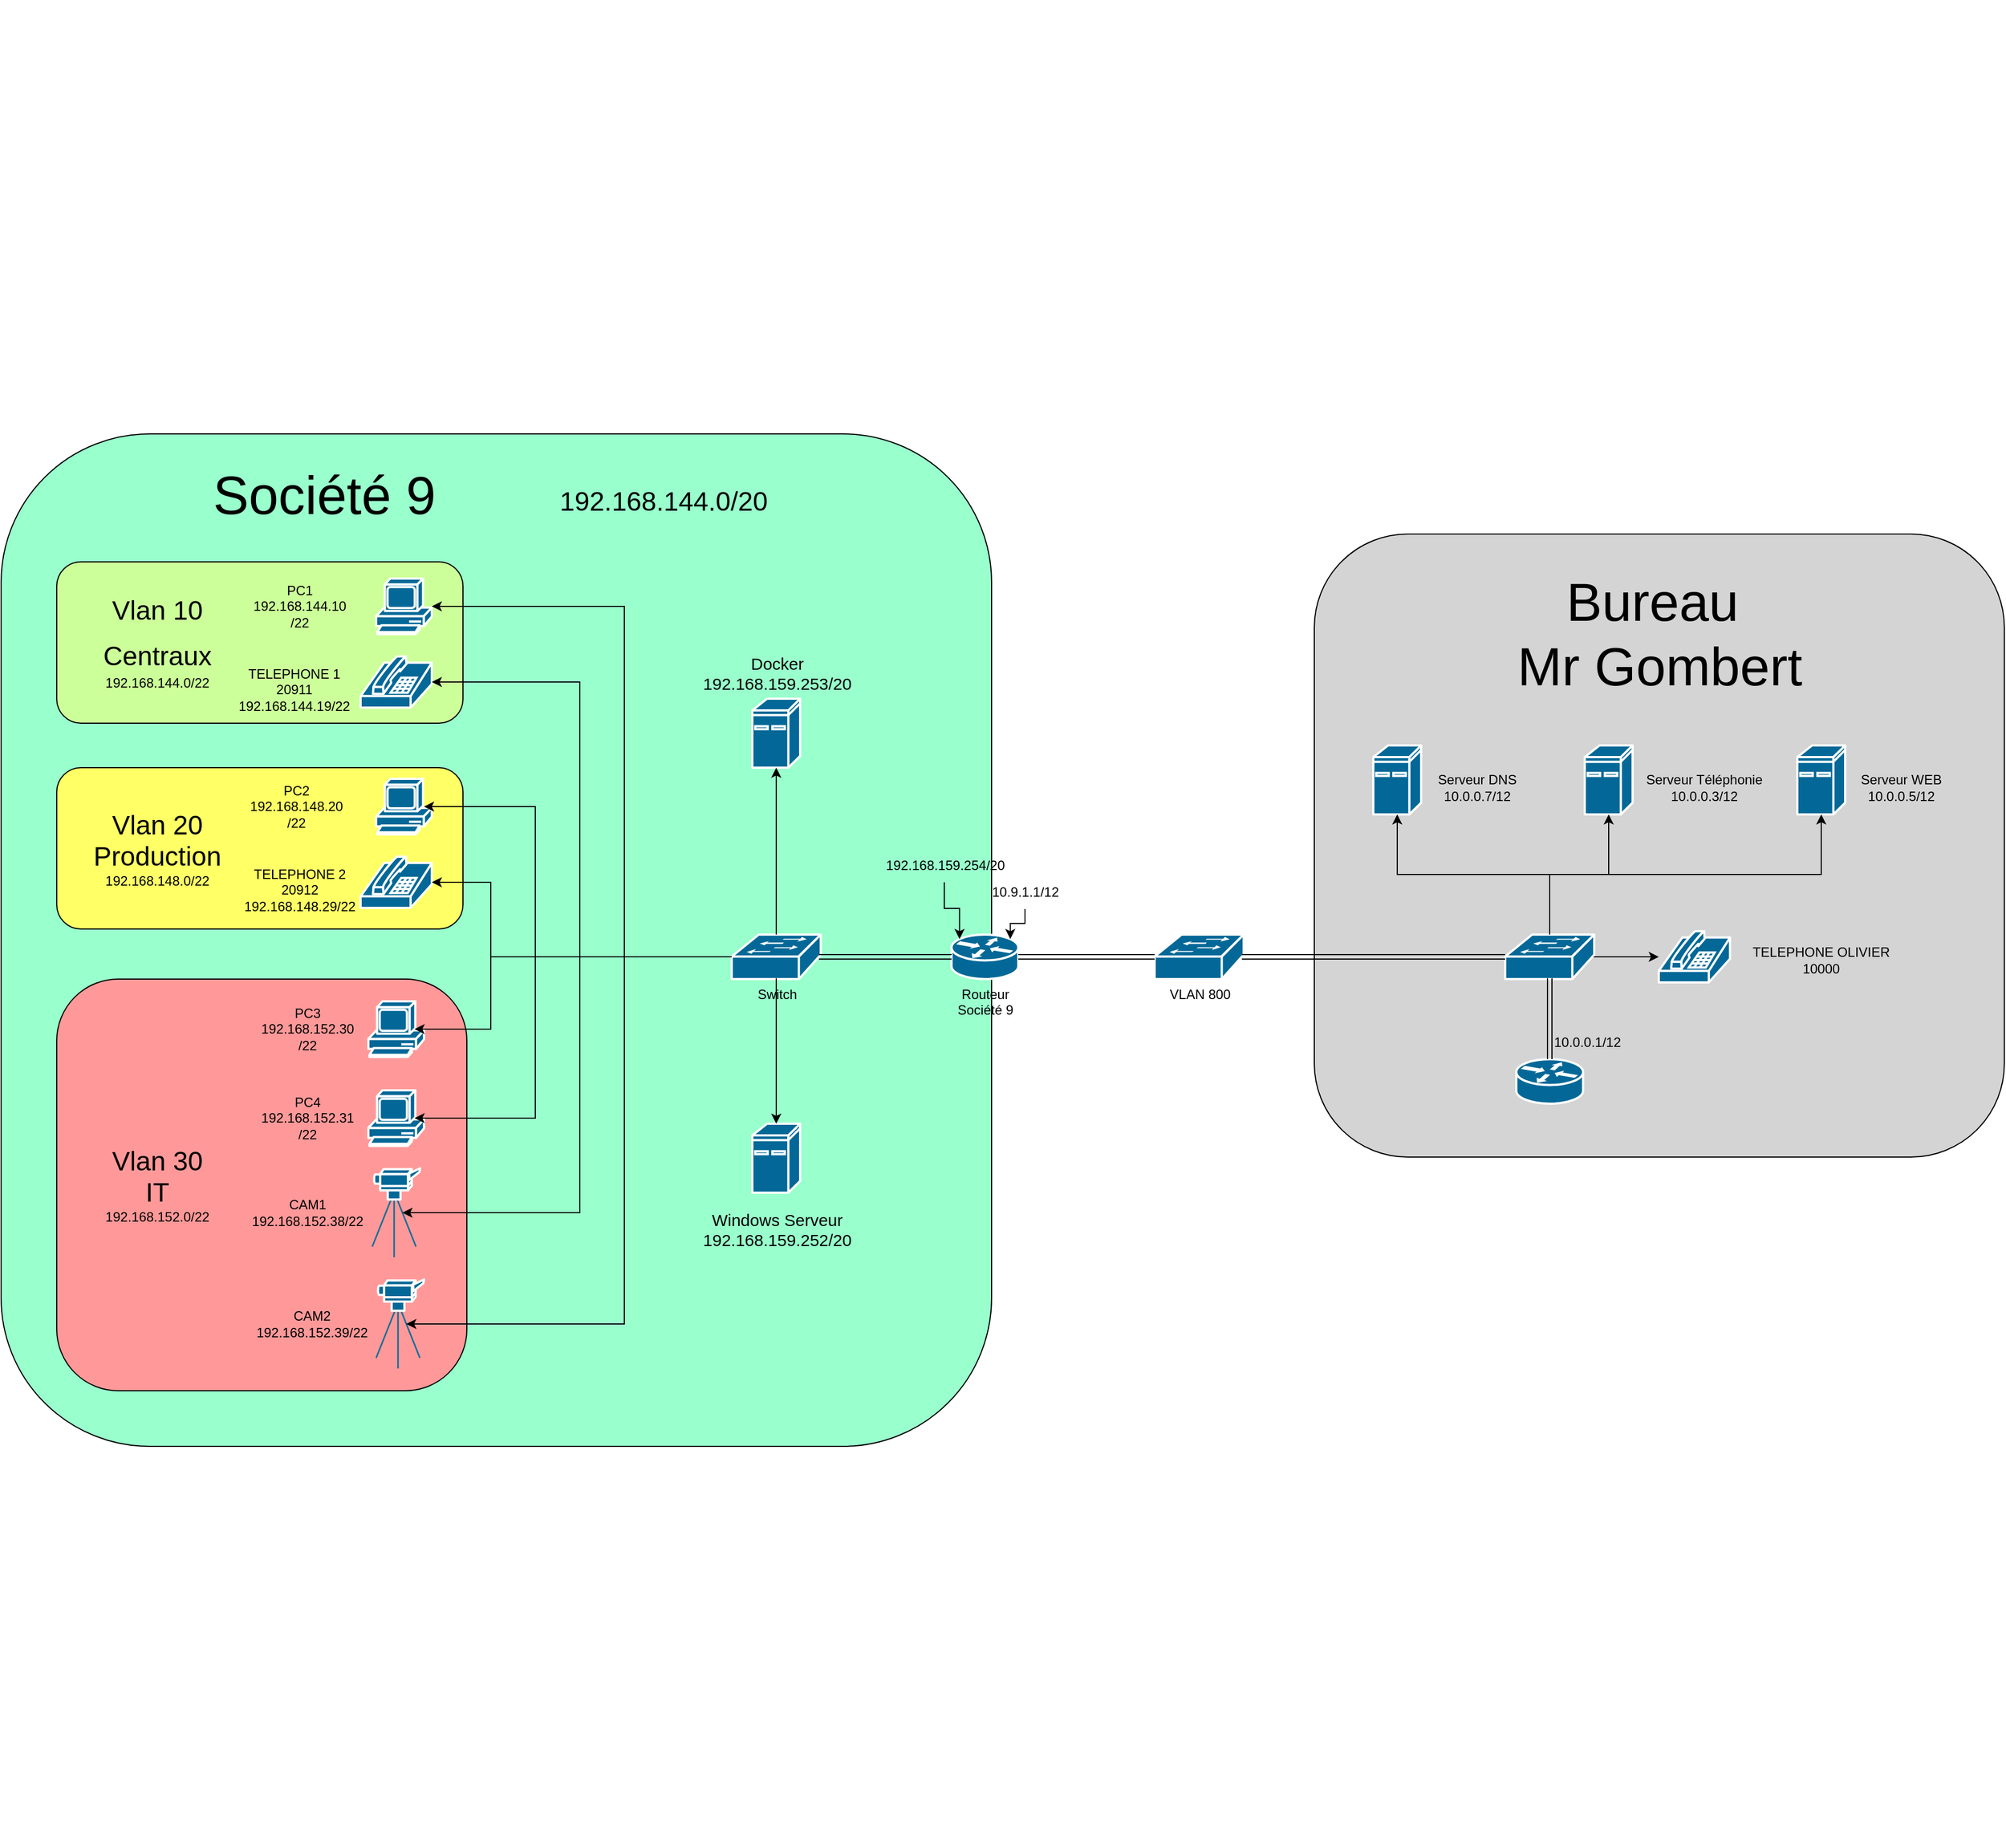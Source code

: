 <mxfile version="25.0.3">
  <diagram name="Page-1" id="y72gYe9J5ZY6ktHnv_U3">
    <mxGraphModel dx="2228" dy="1226" grid="1" gridSize="10" guides="1" tooltips="1" connect="1" arrows="1" fold="1" page="1" pageScale="1" pageWidth="827" pageHeight="1169" math="0" shadow="0">
      <root>
        <mxCell id="0" />
        <mxCell id="1" parent="0" />
        <mxCell id="qi6nT5oTFo0Qq21U-sMt-1" value="&amp;nbsp;" style="rounded=1;whiteSpace=wrap;html=1;fillColor=#D4D4D4;" vertex="1" parent="1">
          <mxGeometry x="1740" y="1400" width="620" height="560" as="geometry" />
        </mxCell>
        <mxCell id="qi6nT5oTFo0Qq21U-sMt-2" value="&amp;nbsp;" style="rounded=1;whiteSpace=wrap;html=1;fillColor=#99FFCC;" vertex="1" parent="1">
          <mxGeometry x="560" y="1310" width="890" height="910" as="geometry" />
        </mxCell>
        <mxCell id="qi6nT5oTFo0Qq21U-sMt-3" value="" style="rounded=1;whiteSpace=wrap;html=1;fillColor=#FF9999;" vertex="1" parent="1">
          <mxGeometry x="610" y="1800" width="368.5" height="370" as="geometry" />
        </mxCell>
        <mxCell id="qi6nT5oTFo0Qq21U-sMt-4" value="" style="rounded=1;whiteSpace=wrap;html=1;fillColor=#FFFF66;" vertex="1" parent="1">
          <mxGeometry x="610" y="1610" width="365" height="145" as="geometry" />
        </mxCell>
        <mxCell id="qi6nT5oTFo0Qq21U-sMt-5" value="" style="rounded=1;whiteSpace=wrap;html=1;fillColor=#CCFF99;" vertex="1" parent="1">
          <mxGeometry x="610" y="1425" width="365" height="145" as="geometry" />
        </mxCell>
        <mxCell id="qi6nT5oTFo0Qq21U-sMt-6" value="" style="shape=mxgraph.cisco.computers_and_peripherals.pc;sketch=0;html=1;pointerEvents=1;dashed=0;fillColor=#036897;strokeColor=#ffffff;strokeWidth=2;verticalLabelPosition=bottom;verticalAlign=top;align=center;outlineConnect=0;" vertex="1" parent="1">
          <mxGeometry x="897" y="1440" width="50" height="50" as="geometry" />
        </mxCell>
        <mxCell id="qi6nT5oTFo0Qq21U-sMt-7" value="" style="shape=mxgraph.cisco.computers_and_peripherals.ibm_mini_as400;sketch=0;html=1;pointerEvents=1;dashed=0;fillColor=#036897;strokeColor=#ffffff;strokeWidth=2;verticalLabelPosition=bottom;verticalAlign=top;align=center;outlineConnect=0;" vertex="1" parent="1">
          <mxGeometry x="1793" y="1590" width="43" height="62" as="geometry" />
        </mxCell>
        <mxCell id="qi6nT5oTFo0Qq21U-sMt-8" value="" style="shape=mxgraph.cisco.computers_and_peripherals.ibm_mini_as400;sketch=0;html=1;pointerEvents=1;dashed=0;fillColor=#036897;strokeColor=#ffffff;strokeWidth=2;verticalLabelPosition=bottom;verticalAlign=top;align=center;outlineConnect=0;" vertex="1" parent="1">
          <mxGeometry x="1235" y="1930" width="43" height="62" as="geometry" />
        </mxCell>
        <mxCell id="qi6nT5oTFo0Qq21U-sMt-9" value="" style="shape=mxgraph.cisco.computers_and_peripherals.ibm_mini_as400;sketch=0;html=1;pointerEvents=1;dashed=0;fillColor=#036897;strokeColor=#ffffff;strokeWidth=2;verticalLabelPosition=bottom;verticalAlign=top;align=center;outlineConnect=0;" vertex="1" parent="1">
          <mxGeometry x="2174" y="1590" width="43" height="62" as="geometry" />
        </mxCell>
        <mxCell id="qi6nT5oTFo0Qq21U-sMt-10" value="" style="shape=mxgraph.cisco.computers_and_peripherals.ibm_mini_as400;sketch=0;html=1;pointerEvents=1;dashed=0;fillColor=#036897;strokeColor=#ffffff;strokeWidth=2;verticalLabelPosition=bottom;verticalAlign=top;align=center;outlineConnect=0;" vertex="1" parent="1">
          <mxGeometry x="1983" y="1590" width="43" height="62" as="geometry" />
        </mxCell>
        <mxCell id="qi6nT5oTFo0Qq21U-sMt-11" value="" style="shape=mxgraph.cisco.computers_and_peripherals.ibm_mini_as400;sketch=0;html=1;pointerEvents=1;dashed=0;fillColor=#036897;strokeColor=#ffffff;strokeWidth=2;verticalLabelPosition=bottom;verticalAlign=top;align=center;outlineConnect=0;" vertex="1" parent="1">
          <mxGeometry x="1235" y="1548" width="43" height="62" as="geometry" />
        </mxCell>
        <mxCell id="qi6nT5oTFo0Qq21U-sMt-12" value="" style="shape=mxgraph.cisco.computers_and_peripherals.video_camera;sketch=0;html=1;pointerEvents=1;dashed=0;fillColor=#036897;strokeColor=#ffffff;strokeWidth=2;verticalLabelPosition=bottom;verticalAlign=top;align=center;outlineConnect=0;" vertex="1" parent="1">
          <mxGeometry x="897" y="2070" width="43" height="80" as="geometry" />
        </mxCell>
        <mxCell id="qi6nT5oTFo0Qq21U-sMt-13" value="" style="shape=mxgraph.cisco.computers_and_peripherals.video_camera;sketch=0;html=1;pointerEvents=1;dashed=0;fillColor=#036897;strokeColor=#ffffff;strokeWidth=2;verticalLabelPosition=bottom;verticalAlign=top;align=center;outlineConnect=0;" vertex="1" parent="1">
          <mxGeometry x="893.5" y="1970" width="43" height="80" as="geometry" />
        </mxCell>
        <mxCell id="qi6nT5oTFo0Qq21U-sMt-14" value="" style="shape=mxgraph.cisco.modems_and_phones.phone;sketch=0;html=1;pointerEvents=1;dashed=0;fillColor=#036897;strokeColor=#ffffff;strokeWidth=2;verticalLabelPosition=bottom;verticalAlign=top;align=center;outlineConnect=0;" vertex="1" parent="1">
          <mxGeometry x="2049.5" y="1757" width="64" height="46" as="geometry" />
        </mxCell>
        <mxCell id="qi6nT5oTFo0Qq21U-sMt-15" value="" style="shape=mxgraph.cisco.modems_and_phones.phone;sketch=0;html=1;pointerEvents=1;dashed=0;fillColor=#036897;strokeColor=#ffffff;strokeWidth=2;verticalLabelPosition=bottom;verticalAlign=top;align=center;outlineConnect=0;" vertex="1" parent="1">
          <mxGeometry x="883" y="1510" width="64" height="46" as="geometry" />
        </mxCell>
        <mxCell id="qi6nT5oTFo0Qq21U-sMt-16" value="&lt;div&gt;Routeur &lt;br&gt;&lt;/div&gt;&lt;div&gt;Société 9&lt;br&gt;&lt;/div&gt;" style="shape=mxgraph.cisco.routers.router;sketch=0;html=1;pointerEvents=1;dashed=0;fillColor=#036897;strokeColor=#ffffff;strokeWidth=2;verticalLabelPosition=bottom;verticalAlign=top;align=center;outlineConnect=0;" vertex="1" parent="1">
          <mxGeometry x="1414" y="1760" width="60" height="40" as="geometry" />
        </mxCell>
        <mxCell id="qi6nT5oTFo0Qq21U-sMt-17" value="&amp;nbsp;" style="shape=mxgraph.cisco.routers.router;sketch=0;html=1;pointerEvents=1;dashed=0;fillColor=#036897;strokeColor=#ffffff;strokeWidth=2;verticalLabelPosition=bottom;verticalAlign=top;align=center;outlineConnect=0;" vertex="1" parent="1">
          <mxGeometry x="1921.5" y="1872" width="60" height="40" as="geometry" />
        </mxCell>
        <mxCell id="qi6nT5oTFo0Qq21U-sMt-18" style="edgeStyle=orthogonalEdgeStyle;rounded=0;orthogonalLoop=1;jettySize=auto;html=1;exitX=0.98;exitY=0.5;exitDx=0;exitDy=0;exitPerimeter=0;" edge="1" parent="1" source="qi6nT5oTFo0Qq21U-sMt-19" target="qi6nT5oTFo0Qq21U-sMt-14">
          <mxGeometry relative="1" as="geometry" />
        </mxCell>
        <mxCell id="qi6nT5oTFo0Qq21U-sMt-19" value="" style="shape=mxgraph.cisco.switches.workgroup_switch;sketch=0;html=1;pointerEvents=1;dashed=0;fillColor=#036897;strokeColor=#ffffff;strokeWidth=2;verticalLabelPosition=bottom;verticalAlign=top;align=center;outlineConnect=0;" vertex="1" parent="1">
          <mxGeometry x="1911.5" y="1760" width="80" height="40" as="geometry" />
        </mxCell>
        <mxCell id="qi6nT5oTFo0Qq21U-sMt-20" value="Switch" style="shape=mxgraph.cisco.switches.workgroup_switch;sketch=0;html=1;pointerEvents=1;dashed=0;fillColor=#036897;strokeColor=#ffffff;strokeWidth=2;verticalLabelPosition=bottom;verticalAlign=top;align=center;outlineConnect=0;" vertex="1" parent="1">
          <mxGeometry x="1216.5" y="1760" width="80" height="40" as="geometry" />
        </mxCell>
        <mxCell id="qi6nT5oTFo0Qq21U-sMt-21" value="VLAN 800" style="shape=mxgraph.cisco.switches.workgroup_switch;sketch=0;html=1;pointerEvents=1;dashed=0;fillColor=#036897;strokeColor=#ffffff;strokeWidth=2;verticalLabelPosition=bottom;verticalAlign=top;align=center;outlineConnect=0;" vertex="1" parent="1">
          <mxGeometry x="1596.5" y="1760" width="80" height="40" as="geometry" />
        </mxCell>
        <mxCell id="qi6nT5oTFo0Qq21U-sMt-22" value="&lt;div&gt;PC1&lt;/div&gt;&lt;div&gt;192.168.144.10&lt;/div&gt;/22" style="text;html=1;align=center;verticalAlign=middle;resizable=0;points=[];autosize=1;strokeColor=none;fillColor=none;" vertex="1" parent="1">
          <mxGeometry x="773" y="1435" width="110" height="60" as="geometry" />
        </mxCell>
        <mxCell id="qi6nT5oTFo0Qq21U-sMt-23" value="&lt;div&gt;TELEPHONE 1&lt;/div&gt;&lt;div&gt;20911&lt;/div&gt;&lt;div&gt;192.168.144.19/22&lt;/div&gt;" style="text;html=1;align=center;verticalAlign=middle;resizable=0;points=[];autosize=1;strokeColor=none;fillColor=none;" vertex="1" parent="1">
          <mxGeometry x="763" y="1510" width="120" height="60" as="geometry" />
        </mxCell>
        <mxCell id="qi6nT5oTFo0Qq21U-sMt-24" value="" style="shape=mxgraph.cisco.computers_and_peripherals.pc;sketch=0;html=1;pointerEvents=1;dashed=0;fillColor=#036897;strokeColor=#ffffff;strokeWidth=2;verticalLabelPosition=bottom;verticalAlign=top;align=center;outlineConnect=0;" vertex="1" parent="1">
          <mxGeometry x="897" y="1620" width="50" height="50" as="geometry" />
        </mxCell>
        <mxCell id="qi6nT5oTFo0Qq21U-sMt-25" value="" style="shape=mxgraph.cisco.modems_and_phones.phone;sketch=0;html=1;pointerEvents=1;dashed=0;fillColor=#036897;strokeColor=#ffffff;strokeWidth=2;verticalLabelPosition=bottom;verticalAlign=top;align=center;outlineConnect=0;" vertex="1" parent="1">
          <mxGeometry x="883" y="1690" width="64" height="46" as="geometry" />
        </mxCell>
        <mxCell id="qi6nT5oTFo0Qq21U-sMt-26" value="&lt;div&gt;PC2&lt;/div&gt;&lt;div&gt;192.168.148.20&lt;/div&gt;/22" style="text;html=1;align=center;verticalAlign=middle;resizable=0;points=[];autosize=1;strokeColor=none;fillColor=none;" vertex="1" parent="1">
          <mxGeometry x="770" y="1615" width="110" height="60" as="geometry" />
        </mxCell>
        <mxCell id="qi6nT5oTFo0Qq21U-sMt-27" value="&lt;div&gt;TELEPHONE 2&lt;/div&gt;&lt;div&gt;20912&lt;/div&gt;&lt;div&gt;192.168.148.29/22&lt;/div&gt;" style="text;html=1;align=center;verticalAlign=middle;resizable=0;points=[];autosize=1;strokeColor=none;fillColor=none;" vertex="1" parent="1">
          <mxGeometry x="768" y="1690" width="120" height="60" as="geometry" />
        </mxCell>
        <mxCell id="qi6nT5oTFo0Qq21U-sMt-28" value="" style="shape=mxgraph.cisco.computers_and_peripherals.pc;sketch=0;html=1;pointerEvents=1;dashed=0;fillColor=#036897;strokeColor=#ffffff;strokeWidth=2;verticalLabelPosition=bottom;verticalAlign=top;align=center;outlineConnect=0;" vertex="1" parent="1">
          <mxGeometry x="890" y="1820" width="50" height="50" as="geometry" />
        </mxCell>
        <mxCell id="qi6nT5oTFo0Qq21U-sMt-29" value="&lt;div&gt;PC3&lt;/div&gt;&lt;div&gt;192.168.152.30&lt;/div&gt;/22" style="text;html=1;align=center;verticalAlign=middle;resizable=0;points=[];autosize=1;strokeColor=none;fillColor=none;" vertex="1" parent="1">
          <mxGeometry x="780" y="1815" width="110" height="60" as="geometry" />
        </mxCell>
        <mxCell id="qi6nT5oTFo0Qq21U-sMt-30" value="" style="shape=mxgraph.cisco.computers_and_peripherals.pc;sketch=0;html=1;pointerEvents=1;dashed=0;fillColor=#036897;strokeColor=#ffffff;strokeWidth=2;verticalLabelPosition=bottom;verticalAlign=top;align=center;outlineConnect=0;" vertex="1" parent="1">
          <mxGeometry x="890" y="1900" width="50" height="50" as="geometry" />
        </mxCell>
        <mxCell id="qi6nT5oTFo0Qq21U-sMt-31" value="&lt;div&gt;PC4&lt;/div&gt;&lt;div&gt;192.168.152.31&lt;/div&gt;/22" style="text;html=1;align=center;verticalAlign=middle;resizable=0;points=[];autosize=1;strokeColor=none;fillColor=none;" vertex="1" parent="1">
          <mxGeometry x="780" y="1895" width="110" height="60" as="geometry" />
        </mxCell>
        <mxCell id="qi6nT5oTFo0Qq21U-sMt-32" value="&lt;div&gt;CAM1&lt;/div&gt;&lt;div&gt;192.168.152.38/22&lt;/div&gt;" style="text;html=1;align=center;verticalAlign=middle;resizable=0;points=[];autosize=1;strokeColor=none;fillColor=none;" vertex="1" parent="1">
          <mxGeometry x="775" y="1990" width="120" height="40" as="geometry" />
        </mxCell>
        <mxCell id="qi6nT5oTFo0Qq21U-sMt-33" value="&lt;div&gt;CAM2&lt;/div&gt;&lt;div&gt;192.168.152.39/22&lt;/div&gt;" style="text;html=1;align=center;verticalAlign=middle;resizable=0;points=[];autosize=1;strokeColor=none;fillColor=none;" vertex="1" parent="1">
          <mxGeometry x="778.5" y="2090" width="120" height="40" as="geometry" />
        </mxCell>
        <mxCell id="qi6nT5oTFo0Qq21U-sMt-34" style="edgeStyle=orthogonalEdgeStyle;rounded=0;orthogonalLoop=1;jettySize=auto;html=1;exitX=0;exitY=0.5;exitDx=0;exitDy=0;exitPerimeter=0;entryX=1;entryY=0.5;entryDx=0;entryDy=0;entryPerimeter=0;" edge="1" parent="1" source="qi6nT5oTFo0Qq21U-sMt-20" target="qi6nT5oTFo0Qq21U-sMt-25">
          <mxGeometry relative="1" as="geometry">
            <Array as="points">
              <mxPoint x="1000" y="1780" />
              <mxPoint x="1000" y="1713" />
            </Array>
          </mxGeometry>
        </mxCell>
        <mxCell id="qi6nT5oTFo0Qq21U-sMt-35" style="edgeStyle=orthogonalEdgeStyle;rounded=0;orthogonalLoop=1;jettySize=auto;html=1;exitX=0;exitY=0.5;exitDx=0;exitDy=0;exitPerimeter=0;" edge="1" parent="1" source="qi6nT5oTFo0Qq21U-sMt-20">
          <mxGeometry relative="1" as="geometry">
            <mxPoint x="940" y="1645" as="targetPoint" />
            <Array as="points">
              <mxPoint x="1040" y="1780" />
              <mxPoint x="1040" y="1645" />
            </Array>
          </mxGeometry>
        </mxCell>
        <mxCell id="qi6nT5oTFo0Qq21U-sMt-36" style="edgeStyle=orthogonalEdgeStyle;rounded=0;orthogonalLoop=1;jettySize=auto;html=1;exitX=0;exitY=0.5;exitDx=0;exitDy=0;exitPerimeter=0;entryX=1;entryY=0.5;entryDx=0;entryDy=0;entryPerimeter=0;" edge="1" parent="1" source="qi6nT5oTFo0Qq21U-sMt-20" target="qi6nT5oTFo0Qq21U-sMt-15">
          <mxGeometry relative="1" as="geometry">
            <Array as="points">
              <mxPoint x="1080" y="1780" />
              <mxPoint x="1080" y="1533" />
            </Array>
          </mxGeometry>
        </mxCell>
        <mxCell id="qi6nT5oTFo0Qq21U-sMt-37" style="edgeStyle=orthogonalEdgeStyle;rounded=0;orthogonalLoop=1;jettySize=auto;html=1;exitX=0;exitY=0.5;exitDx=0;exitDy=0;exitPerimeter=0;" edge="1" parent="1" source="qi6nT5oTFo0Qq21U-sMt-20" target="qi6nT5oTFo0Qq21U-sMt-6">
          <mxGeometry relative="1" as="geometry">
            <Array as="points">
              <mxPoint x="1120" y="1780" />
              <mxPoint x="1120" y="1465" />
            </Array>
          </mxGeometry>
        </mxCell>
        <mxCell id="qi6nT5oTFo0Qq21U-sMt-38" style="edgeStyle=orthogonalEdgeStyle;rounded=0;orthogonalLoop=1;jettySize=auto;html=1;exitX=0;exitY=0.5;exitDx=0;exitDy=0;exitPerimeter=0;entryX=0.83;entryY=0.5;entryDx=0;entryDy=0;entryPerimeter=0;" edge="1" parent="1" source="qi6nT5oTFo0Qq21U-sMt-20" target="qi6nT5oTFo0Qq21U-sMt-28">
          <mxGeometry relative="1" as="geometry">
            <Array as="points">
              <mxPoint x="1000" y="1780" />
              <mxPoint x="1000" y="1845" />
            </Array>
          </mxGeometry>
        </mxCell>
        <mxCell id="qi6nT5oTFo0Qq21U-sMt-39" style="edgeStyle=orthogonalEdgeStyle;rounded=0;orthogonalLoop=1;jettySize=auto;html=1;exitX=0;exitY=0.5;exitDx=0;exitDy=0;exitPerimeter=0;entryX=0.83;entryY=0.5;entryDx=0;entryDy=0;entryPerimeter=0;" edge="1" parent="1" source="qi6nT5oTFo0Qq21U-sMt-20" target="qi6nT5oTFo0Qq21U-sMt-30">
          <mxGeometry relative="1" as="geometry">
            <Array as="points">
              <mxPoint x="1040" y="1780" />
              <mxPoint x="1040" y="1925" />
            </Array>
          </mxGeometry>
        </mxCell>
        <mxCell id="qi6nT5oTFo0Qq21U-sMt-40" style="edgeStyle=orthogonalEdgeStyle;rounded=0;orthogonalLoop=1;jettySize=auto;html=1;exitX=0;exitY=0.5;exitDx=0;exitDy=0;exitPerimeter=0;entryX=0.63;entryY=0.5;entryDx=0;entryDy=0;entryPerimeter=0;" edge="1" parent="1" source="qi6nT5oTFo0Qq21U-sMt-20" target="qi6nT5oTFo0Qq21U-sMt-13">
          <mxGeometry relative="1" as="geometry">
            <Array as="points">
              <mxPoint x="1080" y="1780" />
              <mxPoint x="1080" y="2010" />
            </Array>
          </mxGeometry>
        </mxCell>
        <mxCell id="qi6nT5oTFo0Qq21U-sMt-41" style="edgeStyle=orthogonalEdgeStyle;rounded=0;orthogonalLoop=1;jettySize=auto;html=1;exitX=0;exitY=0.5;exitDx=0;exitDy=0;exitPerimeter=0;entryX=0.63;entryY=0.5;entryDx=0;entryDy=0;entryPerimeter=0;" edge="1" parent="1" source="qi6nT5oTFo0Qq21U-sMt-20" target="qi6nT5oTFo0Qq21U-sMt-12">
          <mxGeometry relative="1" as="geometry">
            <Array as="points">
              <mxPoint x="1120" y="1780" />
              <mxPoint x="1120" y="2110" />
            </Array>
          </mxGeometry>
        </mxCell>
        <mxCell id="qi6nT5oTFo0Qq21U-sMt-42" style="edgeStyle=orthogonalEdgeStyle;shape=link;rounded=0;orthogonalLoop=1;jettySize=auto;html=1;exitX=0.98;exitY=0.5;exitDx=0;exitDy=0;exitPerimeter=0;entryX=0;entryY=0.5;entryDx=0;entryDy=0;entryPerimeter=0;" edge="1" parent="1" source="qi6nT5oTFo0Qq21U-sMt-20" target="qi6nT5oTFo0Qq21U-sMt-16">
          <mxGeometry relative="1" as="geometry" />
        </mxCell>
        <mxCell id="qi6nT5oTFo0Qq21U-sMt-43" style="edgeStyle=orthogonalEdgeStyle;shape=link;rounded=0;orthogonalLoop=1;jettySize=auto;html=1;exitX=1;exitY=0.5;exitDx=0;exitDy=0;exitPerimeter=0;entryX=0;entryY=0.5;entryDx=0;entryDy=0;entryPerimeter=0;" edge="1" parent="1" source="qi6nT5oTFo0Qq21U-sMt-16" target="qi6nT5oTFo0Qq21U-sMt-21">
          <mxGeometry relative="1" as="geometry" />
        </mxCell>
        <mxCell id="qi6nT5oTFo0Qq21U-sMt-44" style="edgeStyle=orthogonalEdgeStyle;shape=link;rounded=0;orthogonalLoop=1;jettySize=auto;html=1;exitX=0.98;exitY=0.5;exitDx=0;exitDy=0;exitPerimeter=0;entryX=0;entryY=0.5;entryDx=0;entryDy=0;entryPerimeter=0;" edge="1" parent="1" source="qi6nT5oTFo0Qq21U-sMt-21" target="qi6nT5oTFo0Qq21U-sMt-19">
          <mxGeometry relative="1" as="geometry" />
        </mxCell>
        <mxCell id="qi6nT5oTFo0Qq21U-sMt-45" value="&amp;nbsp;" style="text;whiteSpace=wrap;html=1;" vertex="1" parent="1">
          <mxGeometry x="1370" y="2540" width="40" height="40" as="geometry" />
        </mxCell>
        <mxCell id="qi6nT5oTFo0Qq21U-sMt-46" style="edgeStyle=orthogonalEdgeStyle;rounded=0;orthogonalLoop=1;jettySize=auto;html=1;exitX=0.5;exitY=0;exitDx=0;exitDy=0;exitPerimeter=0;entryX=0.5;entryY=1;entryDx=0;entryDy=0;entryPerimeter=0;" edge="1" parent="1" source="qi6nT5oTFo0Qq21U-sMt-19" target="qi6nT5oTFo0Qq21U-sMt-10">
          <mxGeometry relative="1" as="geometry" />
        </mxCell>
        <mxCell id="qi6nT5oTFo0Qq21U-sMt-47" style="edgeStyle=orthogonalEdgeStyle;rounded=0;orthogonalLoop=1;jettySize=auto;html=1;exitX=0.5;exitY=0;exitDx=0;exitDy=0;exitPerimeter=0;entryX=0.5;entryY=1;entryDx=0;entryDy=0;entryPerimeter=0;" edge="1" parent="1" source="qi6nT5oTFo0Qq21U-sMt-19" target="qi6nT5oTFo0Qq21U-sMt-9">
          <mxGeometry relative="1" as="geometry" />
        </mxCell>
        <mxCell id="qi6nT5oTFo0Qq21U-sMt-48" style="edgeStyle=orthogonalEdgeStyle;rounded=0;orthogonalLoop=1;jettySize=auto;html=1;exitX=0.5;exitY=0;exitDx=0;exitDy=0;exitPerimeter=0;entryX=0.5;entryY=1;entryDx=0;entryDy=0;entryPerimeter=0;" edge="1" parent="1" source="qi6nT5oTFo0Qq21U-sMt-19" target="qi6nT5oTFo0Qq21U-sMt-7">
          <mxGeometry relative="1" as="geometry" />
        </mxCell>
        <mxCell id="qi6nT5oTFo0Qq21U-sMt-49" style="edgeStyle=orthogonalEdgeStyle;shape=link;rounded=0;orthogonalLoop=1;jettySize=auto;html=1;exitX=0.5;exitY=0.98;exitDx=0;exitDy=0;exitPerimeter=0;entryX=0.5;entryY=0;entryDx=0;entryDy=0;entryPerimeter=0;" edge="1" parent="1" source="qi6nT5oTFo0Qq21U-sMt-19" target="qi6nT5oTFo0Qq21U-sMt-17">
          <mxGeometry relative="1" as="geometry" />
        </mxCell>
        <mxCell id="qi6nT5oTFo0Qq21U-sMt-50" style="edgeStyle=orthogonalEdgeStyle;rounded=0;orthogonalLoop=1;jettySize=auto;html=1;exitX=0.5;exitY=0;exitDx=0;exitDy=0;exitPerimeter=0;entryX=0.5;entryY=1;entryDx=0;entryDy=0;entryPerimeter=0;" edge="1" parent="1" source="qi6nT5oTFo0Qq21U-sMt-20" target="qi6nT5oTFo0Qq21U-sMt-11">
          <mxGeometry relative="1" as="geometry" />
        </mxCell>
        <mxCell id="qi6nT5oTFo0Qq21U-sMt-51" style="edgeStyle=orthogonalEdgeStyle;rounded=0;orthogonalLoop=1;jettySize=auto;html=1;exitX=0.5;exitY=0.98;exitDx=0;exitDy=0;exitPerimeter=0;entryX=0.5;entryY=0;entryDx=0;entryDy=0;entryPerimeter=0;" edge="1" parent="1" source="qi6nT5oTFo0Qq21U-sMt-20" target="qi6nT5oTFo0Qq21U-sMt-8">
          <mxGeometry relative="1" as="geometry" />
        </mxCell>
        <mxCell id="qi6nT5oTFo0Qq21U-sMt-52" value="&lt;font style=&quot;font-size: 48px;&quot;&gt;Société 9&lt;/font&gt;" style="text;html=1;align=center;verticalAlign=middle;resizable=0;points=[];autosize=1;strokeColor=none;fillColor=none;" vertex="1" parent="1">
          <mxGeometry x="740" y="1330" width="220" height="70" as="geometry" />
        </mxCell>
        <mxCell id="qi6nT5oTFo0Qq21U-sMt-53" value="&lt;div&gt;&lt;font style=&quot;font-size: 48px;&quot;&gt;Bureau&amp;nbsp;&lt;/font&gt;&lt;/div&gt;&lt;div&gt;&lt;font style=&quot;font-size: 48px;&quot;&gt;Mr Gombert&lt;/font&gt;&lt;/div&gt;" style="text;html=1;align=center;verticalAlign=middle;resizable=0;points=[];autosize=1;strokeColor=none;fillColor=none;" vertex="1" parent="1">
          <mxGeometry x="1910" y="1425" width="280" height="130" as="geometry" />
        </mxCell>
        <mxCell id="qi6nT5oTFo0Qq21U-sMt-54" value="&lt;div&gt;&lt;font style=&quot;font-size: 24px;&quot;&gt;Vlan 10&lt;/font&gt;&lt;/div&gt;&lt;div&gt;&lt;font style=&quot;font-size: 36px;&quot;&gt;&lt;font style=&quot;font-size: 24px;&quot;&gt;Centraux&lt;/font&gt;&lt;/font&gt;&lt;/div&gt;&lt;div&gt;&lt;font style=&quot;font-size: 12px;&quot;&gt;&lt;font&gt;192.168.144.0/22&lt;/font&gt;&lt;/font&gt;&lt;/div&gt;" style="text;html=1;align=center;verticalAlign=middle;resizable=0;points=[];autosize=1;strokeColor=none;fillColor=none;" vertex="1" parent="1">
          <mxGeometry x="640" y="1447.5" width="120" height="100" as="geometry" />
        </mxCell>
        <mxCell id="qi6nT5oTFo0Qq21U-sMt-55" value="&lt;div&gt;&lt;font style=&quot;font-size: 24px;&quot;&gt;Vlan 20&lt;/font&gt;&lt;/div&gt;&lt;div&gt;&lt;font style=&quot;font-size: 24px;&quot;&gt;Production&lt;/font&gt;&lt;/div&gt;&lt;div&gt;&lt;font style=&quot;font-size: 12px;&quot;&gt;&lt;font&gt;192.168.148.0/22&lt;/font&gt;&lt;/font&gt;&lt;/div&gt;" style="text;html=1;align=center;verticalAlign=middle;resizable=0;points=[];autosize=1;strokeColor=none;fillColor=none;" vertex="1" parent="1">
          <mxGeometry x="630" y="1637.5" width="140" height="90" as="geometry" />
        </mxCell>
        <mxCell id="qi6nT5oTFo0Qq21U-sMt-56" value="&lt;div&gt;&lt;font style=&quot;font-size: 24px;&quot;&gt;Vlan 30&lt;/font&gt;&lt;/div&gt;&lt;div&gt;&lt;font style=&quot;font-size: 24px;&quot;&gt;IT&lt;/font&gt;&lt;/div&gt;&lt;div&gt;&lt;font style=&quot;font-size: 12px;&quot;&gt;192.168.152.0/22&lt;/font&gt;&lt;/div&gt;" style="text;html=1;align=center;verticalAlign=middle;resizable=0;points=[];autosize=1;strokeColor=none;fillColor=none;" vertex="1" parent="1">
          <mxGeometry x="640" y="1940" width="120" height="90" as="geometry" />
        </mxCell>
        <mxCell id="qi6nT5oTFo0Qq21U-sMt-57" value="&lt;div&gt;&lt;font style=&quot;font-size: 15px;&quot;&gt;Docker&lt;/font&gt;&lt;/div&gt;&lt;div&gt;&lt;font style=&quot;font-size: 15px;&quot;&gt;192.168.159.253/20&lt;/font&gt;&lt;/div&gt;" style="text;html=1;align=center;verticalAlign=middle;resizable=0;points=[];autosize=1;strokeColor=none;fillColor=none;" vertex="1" parent="1">
          <mxGeometry x="1176.5" y="1500" width="160" height="50" as="geometry" />
        </mxCell>
        <mxCell id="qi6nT5oTFo0Qq21U-sMt-58" value="&lt;div&gt;&lt;font style=&quot;font-size: 15px;&quot;&gt;Windows Serveur&lt;/font&gt;&lt;/div&gt;&lt;div&gt;&lt;font style=&quot;font-size: 15px;&quot;&gt;192.168.159.252/20&lt;/font&gt;&lt;/div&gt;" style="text;html=1;align=center;verticalAlign=middle;resizable=0;points=[];autosize=1;strokeColor=none;fillColor=none;" vertex="1" parent="1">
          <mxGeometry x="1176.5" y="2000" width="160" height="50" as="geometry" />
        </mxCell>
        <mxCell id="qi6nT5oTFo0Qq21U-sMt-60" value="&amp;nbsp;" style="text;whiteSpace=wrap;html=1;" vertex="1" parent="1">
          <mxGeometry x="650" y="1990" width="40" height="40" as="geometry" />
        </mxCell>
        <mxCell id="qi6nT5oTFo0Qq21U-sMt-61" value="&lt;div&gt;TELEPHONE OLIVIER&lt;/div&gt;&lt;div&gt;10000&lt;/div&gt;" style="text;html=1;align=center;verticalAlign=middle;resizable=0;points=[];autosize=1;strokeColor=none;fillColor=none;" vertex="1" parent="1">
          <mxGeometry x="2120" y="1763" width="150" height="40" as="geometry" />
        </mxCell>
        <mxCell id="qi6nT5oTFo0Qq21U-sMt-62" value="&lt;div&gt;Serveur Téléphonie&lt;/div&gt;10.0.0.3/12" style="text;html=1;align=center;verticalAlign=middle;resizable=0;points=[];autosize=1;strokeColor=none;fillColor=none;" vertex="1" parent="1">
          <mxGeometry x="2020" y="1607.5" width="140" height="40" as="geometry" />
        </mxCell>
        <mxCell id="qi6nT5oTFo0Qq21U-sMt-63" value="&lt;div&gt;Serveur WEB&lt;/div&gt;10.0.0.5/12" style="text;html=1;align=center;verticalAlign=middle;resizable=0;points=[];autosize=1;strokeColor=none;fillColor=none;" vertex="1" parent="1">
          <mxGeometry x="2217" y="1607.5" width="100" height="40" as="geometry" />
        </mxCell>
        <mxCell id="qi6nT5oTFo0Qq21U-sMt-64" value="&lt;div&gt;Serveur DNS&lt;/div&gt;10.0.0.7/12" style="text;html=1;align=center;verticalAlign=middle;resizable=0;points=[];autosize=1;strokeColor=none;fillColor=none;" vertex="1" parent="1">
          <mxGeometry x="1841" y="1607.5" width="90" height="40" as="geometry" />
        </mxCell>
        <mxCell id="qi6nT5oTFo0Qq21U-sMt-65" value="&amp;nbsp;" style="text;whiteSpace=wrap;html=1;" vertex="1" parent="1">
          <mxGeometry x="1160" y="920" width="40" height="40" as="geometry" />
        </mxCell>
        <mxCell id="qi6nT5oTFo0Qq21U-sMt-66" value="&amp;nbsp;" style="text;whiteSpace=wrap;html=1;" vertex="1" parent="1">
          <mxGeometry x="800" y="1790" width="40" height="40" as="geometry" />
        </mxCell>
        <mxCell id="qi6nT5oTFo0Qq21U-sMt-67" value="192.168.159.254/20" style="text;html=1;align=center;verticalAlign=middle;resizable=0;points=[];autosize=1;strokeColor=none;fillColor=none;" vertex="1" parent="1">
          <mxGeometry x="1342.5" y="1683" width="130" height="30" as="geometry" />
        </mxCell>
        <mxCell id="qi6nT5oTFo0Qq21U-sMt-68" style="edgeStyle=orthogonalEdgeStyle;rounded=0;orthogonalLoop=1;jettySize=auto;html=1;entryX=0.12;entryY=0.1;entryDx=0;entryDy=0;entryPerimeter=0;" edge="1" parent="1" source="qi6nT5oTFo0Qq21U-sMt-67" target="qi6nT5oTFo0Qq21U-sMt-16">
          <mxGeometry relative="1" as="geometry" />
        </mxCell>
        <mxCell id="qi6nT5oTFo0Qq21U-sMt-69" value="10.9.1.1/12" style="text;html=1;align=center;verticalAlign=middle;resizable=0;points=[];autosize=1;strokeColor=none;fillColor=none;" vertex="1" parent="1">
          <mxGeometry x="1440" y="1707" width="80" height="30" as="geometry" />
        </mxCell>
        <mxCell id="qi6nT5oTFo0Qq21U-sMt-70" style="edgeStyle=orthogonalEdgeStyle;rounded=0;orthogonalLoop=1;jettySize=auto;html=1;entryX=0.88;entryY=0.1;entryDx=0;entryDy=0;entryPerimeter=0;" edge="1" parent="1" source="qi6nT5oTFo0Qq21U-sMt-69" target="qi6nT5oTFo0Qq21U-sMt-16">
          <mxGeometry relative="1" as="geometry">
            <Array as="points">
              <mxPoint x="1480" y="1750" />
              <mxPoint x="1467" y="1750" />
            </Array>
          </mxGeometry>
        </mxCell>
        <mxCell id="qi6nT5oTFo0Qq21U-sMt-71" value="10.0.0.1/12" style="text;html=1;align=center;verticalAlign=middle;resizable=0;points=[];autosize=1;strokeColor=none;fillColor=none;" vertex="1" parent="1">
          <mxGeometry x="1945" y="1842" width="80" height="30" as="geometry" />
        </mxCell>
        <mxCell id="qi6nT5oTFo0Qq21U-sMt-72" value="192.168.144.0/20" style="text;whiteSpace=wrap;fontSize=24;" vertex="1" parent="1">
          <mxGeometry x="1060" y="1350" width="200" height="40" as="geometry" />
        </mxCell>
      </root>
    </mxGraphModel>
  </diagram>
</mxfile>
